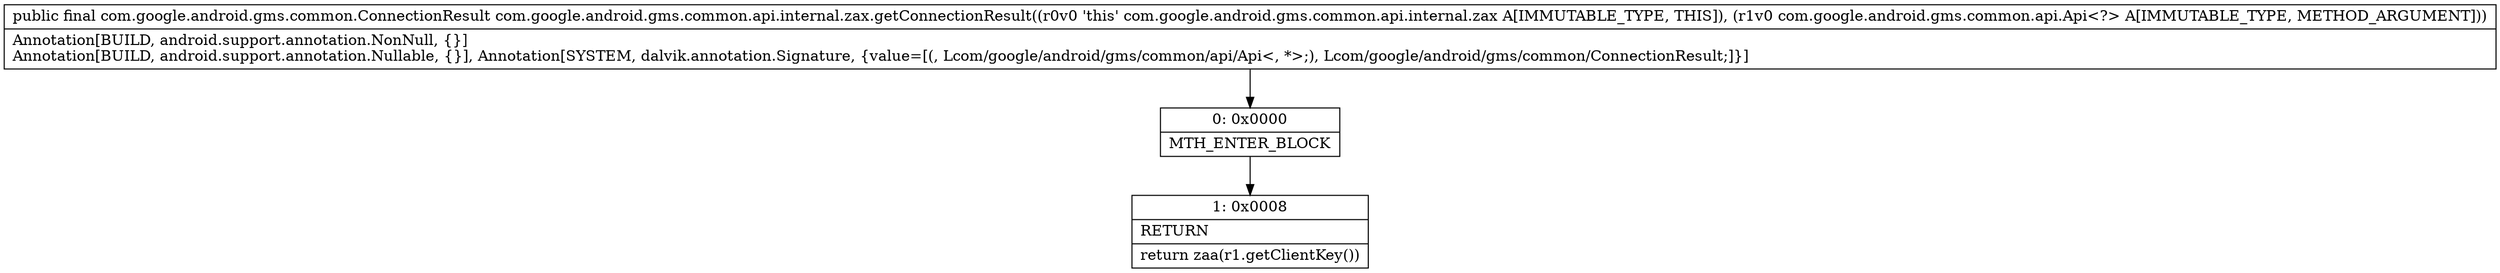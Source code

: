 digraph "CFG forcom.google.android.gms.common.api.internal.zax.getConnectionResult(Lcom\/google\/android\/gms\/common\/api\/Api;)Lcom\/google\/android\/gms\/common\/ConnectionResult;" {
Node_0 [shape=record,label="{0\:\ 0x0000|MTH_ENTER_BLOCK\l}"];
Node_1 [shape=record,label="{1\:\ 0x0008|RETURN\l|return zaa(r1.getClientKey())\l}"];
MethodNode[shape=record,label="{public final com.google.android.gms.common.ConnectionResult com.google.android.gms.common.api.internal.zax.getConnectionResult((r0v0 'this' com.google.android.gms.common.api.internal.zax A[IMMUTABLE_TYPE, THIS]), (r1v0 com.google.android.gms.common.api.Api\<?\> A[IMMUTABLE_TYPE, METHOD_ARGUMENT]))  | Annotation[BUILD, android.support.annotation.NonNull, \{\}]\lAnnotation[BUILD, android.support.annotation.Nullable, \{\}], Annotation[SYSTEM, dalvik.annotation.Signature, \{value=[(, Lcom\/google\/android\/gms\/common\/api\/Api\<, *\>;), Lcom\/google\/android\/gms\/common\/ConnectionResult;]\}]\l}"];
MethodNode -> Node_0;
Node_0 -> Node_1;
}

